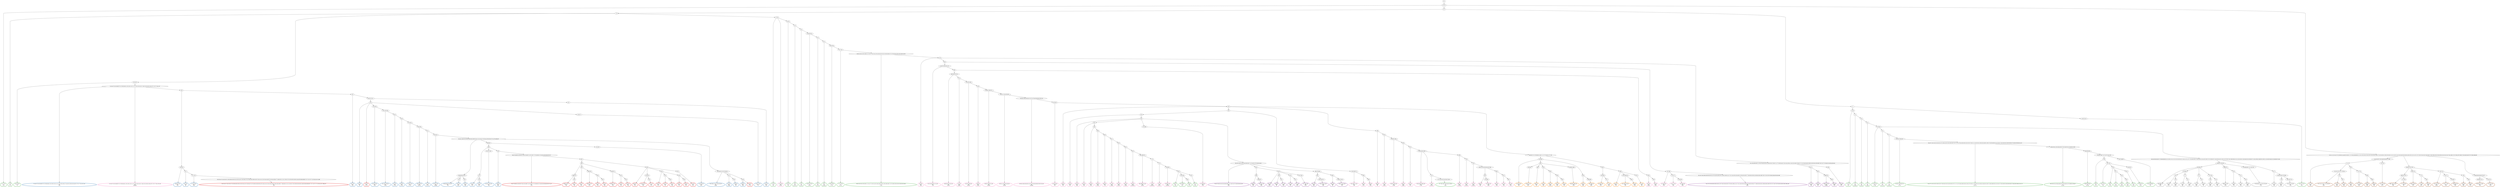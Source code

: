 digraph T {
	{
		rank=same
		449 [penwidth=3,colorscheme=set19,color=3,label="0;1;2;3_P\nP\n2.5%"]
		446 [penwidth=3,colorscheme=set19,color=3,label="7;9_P\nP\n3.7%"]
		444 [penwidth=3,colorscheme=set19,color=3,label="20;24;28_P\nP\n7%"]
		442 [penwidth=3,colorscheme=set19,color=3,label="27;30_P\nP\n1.9%"]
		440 [penwidth=3,colorscheme=set19,color=3,label="33;35_P\nP\n1.4%"]
		438 [penwidth=3,colorscheme=set19,color=3,label="38_P\nP\n0.027%"]
		436 [penwidth=3,colorscheme=set19,color=3,label="40_P\nP\n0.31%"]
		434 [penwidth=3,colorscheme=set19,color=3,label="43;46;50;53_P\nP\n0.83%"]
		432 [penwidth=3,colorscheme=set19,color=3,label="58_P\nP\n0.47%"]
		430 [penwidth=3,colorscheme=set19,color=3,label="60_P\nP\n0.045%"]
		428 [penwidth=3,colorscheme=set19,color=3,label="63;67;69_P\nP\n0.11%"]
		426 [penwidth=3,colorscheme=set19,color=3,label="73;77;82_P\nP\n0.15%"]
		424 [penwidth=3,colorscheme=set19,color=3,label="90;95;100;102;105;108;111;114;117;120;124;135;146;148;155;161;163;166;169;173;176;180;183;185;193;198;204;208_P\nP\n0.14%"]
		394 [penwidth=3,colorscheme=set19,color=3,label="825_P\nP\n1.6%"]
		392 [penwidth=3,colorscheme=set19,color=3,label="831;838_P\nP\n2.3%"]
		390 [penwidth=3,colorscheme=set19,color=3,label="854_P\nP\n5.7%"]
		388 [penwidth=3,colorscheme=set19,color=3,label="837_P\nP\n6.5%"]
		379 [penwidth=3,colorscheme=set19,color=3,label="747;760;786;792;819;827;830_P\nP\n8.6%"]
		376 [penwidth=3,colorscheme=set19,color=3,label="15;19_P\nP\n2.5%"]
		374 [penwidth=3,colorscheme=set19,color=3,label="23_P\nP\n0.026%"]
		372 [penwidth=3,colorscheme=set19,color=3,label="26_P\nP\n0.42%"]
		370 [penwidth=3,colorscheme=set19,color=3,label="32_P\nP\n0.49%"]
		368 [penwidth=3,colorscheme=set19,color=3,label="37;39;42_P\nP\n0.76%"]
		366 [penwidth=3,colorscheme=set19,color=3,label="45_P\nP\n0.011%"]
		364 [penwidth=3,colorscheme=set19,color=3,label="57_P\nP\n0.052%"]
		362 [penwidth=3,colorscheme=set19,color=3,label="81;85;87;89;94;97_P\nP\n0.12%"]
		360 [penwidth=3,colorscheme=set19,color=3,label="104;107;116;119;125;129;132;137;139;143;152;154;158;159;170;171;174;179;184;186;190;192;195;197;203;211;218;230;232;238;243;248;261;265;274;283;289;302;313;316;317;325;326;332;338;359;363;373;384;395;398;422;427_P\nP\n0.017%"]
		358 [penwidth=3,colorscheme=set19,color=3,label="430;435;451;455;484;490;507;520;546;552;570;599;613;628_P\nP\n0.018%"]
		356 [penwidth=3,colorscheme=set19,color=3,label="636;639;649_P\nP\n0.014%"]
		353 [penwidth=3,colorscheme=set19,color=3,label="768_P\nP\n4.1%"]
		351 [penwidth=3,colorscheme=set19,color=3,label="781;791_P\nP\n7.5%"]
		349 [penwidth=3,colorscheme=set19,color=3,label="799_P\nP\n1.5%"]
		347 [penwidth=3,colorscheme=set19,color=3,label="811_P\nP\n0.41%"]
		345 [penwidth=3,colorscheme=set19,color=3,label="816_P\nP\n0.81%"]
		343 [penwidth=3,colorscheme=set19,color=3,label="822_P\nP\n9.9%"]
		341 [penwidth=3,colorscheme=set19,color=3,label="821_P\nP\n8.5%"]
		339 [penwidth=3,colorscheme=set19,color=3,label="810;815_P\nP\n6.3%"]
		337 [penwidth=3,colorscheme=set19,color=3,label="780;798;809_P\nP\n7.5%"]
		335 [penwidth=3,colorscheme=set19,color=3,label="16;18;22;25_P\nP\n5.9%"]
		333 [penwidth=3,colorscheme=set19,color=2,label="31;34;47;51;61;64;68;70;74;78;83;84;91;103;106;118;121;127;130;136;138;147;149;153;156;162;164;167;175;177;181;187_M1\nM1\n1.5%"]
		330 [penwidth=3,colorscheme=set19,color=2,label="196;202_M1\nM1\n1.3%"]
		328 [penwidth=3,colorscheme=set19,color=2,label="207_M1\nM1\n3%"]
		326 [penwidth=3,colorscheme=set19,color=2,label="217;224_M1\nM1\n5.6%"]
		324 [penwidth=3,colorscheme=set19,color=2,label="201_M1\nM1\n3.5%"]
		321 [penwidth=3,colorscheme=set19,color=2,label="216_M1\nM1\n2%"]
		319 [penwidth=3,colorscheme=set19,color=2,label="220;228_M1\nM1\n2.9%"]
		317 [penwidth=3,colorscheme=set19,color=2,label="231;233;236_M1\nM1\n0.76%"]
		315 [penwidth=3,colorscheme=set19,color=2,label="242_M1\nM1\n0.27%"]
		313 [penwidth=3,colorscheme=set19,color=2,label="258_M1\nM1\n0.21%"]
		311 [penwidth=3,colorscheme=set19,color=2,label="270;291_M1\nM1\n0.11%"]
		309 [penwidth=3,colorscheme=set19,color=2,label="304;308_M1\nM1\n0.097%"]
		307 [penwidth=3,colorscheme=set19,color=2,label="311_M1\nM1\n0.11%"]
		305 [penwidth=3,colorscheme=set19,color=2,label="319;322_M1\nM1\n0.068%"]
		302 [penwidth=3,colorscheme=set19,color=2,label="494;499;504;516_M1\nM1\n7.2%"]
		300 [penwidth=3,colorscheme=set19,color=2,label="532_M1\nM1\n8.5%"]
		298 [penwidth=3,colorscheme=set19,color=2,label="554_M1\nM1\n5.6%"]
		294 [penwidth=3,colorscheme=set19,color=2,label="515_M1\nM1\n3.7%"]
		292 [penwidth=3,colorscheme=set19,color=2,label="524_M1\nM1\n6.7%"]
		290 [penwidth=3,colorscheme=set19,color=2,label="523;531;542_M1\nM1\n7.8%"]
		288 [penwidth=3,colorscheme=set19,color=2,label="536_M1\nM1\n6.8%"]
		286 [penwidth=3,colorscheme=set19,color=2,label="514;530_M1\nM1\n8.3%"]
		284 [penwidth=3,colorscheme=set19,color=2,label="502;508;513;522;529;535_M1\nM1\n0.68%"]
		282 [penwidth=3,colorscheme=set19,color=2,label="541_M1\nM1\n0.39%"]
		280 [penwidth=3,colorscheme=set19,color=2,label="559_M1\nM1\n5%"]
		278 [penwidth=3,colorscheme=set19,color=2,label="548_M1\nM1\n5.6%"]
		276 [penwidth=3,colorscheme=set19,color=2,label="223;227_M1\nM1\n7%"]
		274 [penwidth=3,colorscheme=set19,color=2,label="222_M1\nM1\n5.3%"]
		273 [penwidth=3,colorscheme=set19,color=8,label="31;34;47;51;61;64;68;70;74;78;83;84;91;103;106;118;121;127;130;136;138;147;149;153;156;162;164;167;175;177;181;187_M2\nM2\n0.0065%"]
		272 [penwidth=3,colorscheme=set19,color=8,label="27;30_M2\nM2\n0.45%"]
		271 [penwidth=3,colorscheme=set19,color=8,label="235_M2\nM2\n2.8%"]
		269 [penwidth=3,colorscheme=set19,color=8,label="247;268_M2\nM2\n2.3%"]
		267 [penwidth=3,colorscheme=set19,color=8,label="273;277_M2\nM2\n1.5%"]
		265 [penwidth=3,colorscheme=set19,color=8,label="282;288_M2\nM2\n5.9%"]
		264 [penwidth=3,colorscheme=set19,color=8,label="252;255;264;267;272_M2\nM2\n1.2%"]
		263 [penwidth=3,colorscheme=set19,color=8,label="286;294;297;301_M2\nM2\n0.61%"]
		262 [penwidth=3,colorscheme=set19,color=8,label="312_M2\nM2\n0.83%"]
		261 [penwidth=3,colorscheme=set19,color=8,label="320;324;336_M2\nM2\n0.041%"]
		260 [penwidth=3,colorscheme=set19,color=8,label="348_M2\nM2\n0.32%"]
		259 [penwidth=3,colorscheme=set19,color=8,label="358;361;366;372_M2\nM2\n0.045%"]
		258 [penwidth=3,colorscheme=set19,color=8,label="405;411;416;420;426_M2\nM2\n0.032%"]
		257 [penwidth=3,colorscheme=set19,color=8,label="429;442;449;458;465;470;473;479;483;489;495;500;518_M2\nM2\n0.0028%"]
		256 [penwidth=3,colorscheme=set19,color=8,label="525;526_M2\nM2\n3%"]
		255 [penwidth=3,colorscheme=set19,color=8,label="539_M2\nM2\n5%"]
		254 [penwidth=3,colorscheme=set19,color=8,label="555_M2\nM2\n3%"]
		253 [penwidth=3,colorscheme=set19,color=8,label="562_M2\nM2\n3.8%"]
		251 [penwidth=3,colorscheme=set19,color=8,label="573;588_M2\nM2\n5.3%"]
		250 [penwidth=3,colorscheme=set19,color=8,label="587_M2\nM2\n2.3%"]
		249 [penwidth=3,colorscheme=set19,color=8,label="593_M2\nM2\n0.5%"]
		248 [penwidth=3,colorscheme=set19,color=8,label="598_M2\nM2\n0.61%"]
		247 [penwidth=3,colorscheme=set19,color=8,label="606_M2\nM2\n1.1%"]
		246 [penwidth=3,colorscheme=set19,color=8,label="611_M2\nM2\n0.49%"]
		245 [penwidth=3,colorscheme=set19,color=8,label="616_M2\nM2\n0.97%"]
		244 [penwidth=3,colorscheme=set19,color=8,label="623_M2\nM2\n0.44%"]
		243 [penwidth=3,colorscheme=set19,color=8,label="654_M2\nM2\n0.0055%"]
		242 [penwidth=3,colorscheme=set19,color=8,label="661;666;672_M2\nM2\n0.061%"]
		241 [penwidth=3,colorscheme=set19,color=8,label="713_M2\nM2\n0.0055%"]
		240 [penwidth=3,colorscheme=set19,color=8,label="737_M2\nM2\n0.01%"]
		239 [penwidth=3,colorscheme=set19,color=8,label="794;804_M2\nM2\n0.0055%"]
		237 [penwidth=3,colorscheme=set19,color=8,label="561;568;572_M2\nM2\n1.6%"]
		235 [penwidth=3,colorscheme=set19,color=8,label="580_M2\nM2\n6.1%"]
		233 [penwidth=3,colorscheme=set19,color=8,label="586_M2\nM2\n5.4%"]
		232 [penwidth=3,colorscheme=set19,color=8,label="566_M2\nM2\n3%"]
		231 [penwidth=3,colorscheme=set19,color=8,label="578_M2\nM2\n0.83%"]
		230 [penwidth=3,colorscheme=set19,color=8,label="585;591;595_M2\nM2\n0.28%"]
		229 [penwidth=3,colorscheme=set19,color=8,label="604_M2\nM2\n0.98%"]
		228 [penwidth=3,colorscheme=set19,color=8,label="615_M2\nM2\n1.1%"]
		227 [penwidth=3,colorscheme=set19,color=8,label="632;644;652;660_M2\nM2\n0.13%"]
		225 [penwidth=3,colorscheme=set19,color=8,label="690_M2\nM2\n0.018%"]
		223 [penwidth=3,colorscheme=set19,color=8,label="700_M2\nM2\n0.014%"]
		221 [penwidth=3,colorscheme=set19,color=8,label="726_M2\nM2\n0.018%"]
		218 [penwidth=3,colorscheme=set19,color=8,label="856_M2\nM2\n13%"]
		216 [penwidth=3,colorscheme=set19,color=8,label="874;882_M2\nM2\n6.8%"]
		214 [penwidth=3,colorscheme=set19,color=8,label="863_M2\nM2\n4.5%"]
		212 [penwidth=3,colorscheme=set19,color=8,label="873_M2\nM2\n1.5%"]
		210 [penwidth=3,colorscheme=set19,color=8,label="897_M2\nM2\n5.3%"]
		209 [penwidth=3,colorscheme=set19,color=8,label="710_M2\nM2\n0.031%"]
		207 [penwidth=3,colorscheme=set19,color=8,label="293_M2\nM2\n0.64%"]
		205 [penwidth=3,colorscheme=set19,color=8,label="296_M2\nM2\n6.4%"]
		201 [penwidth=3,colorscheme=set19,color=9,label="662;669_M3\nM3\n4.4%"]
		198 [penwidth=3,colorscheme=set19,color=9,label="702_M3\nM3\n4.7%"]
		196 [penwidth=3,colorscheme=set19,color=9,label="730_M3\nM3\n8.4%"]
		194 [penwidth=3,colorscheme=set19,color=9,label="717_M3\nM3\n14%"]
		192 [penwidth=3,colorscheme=set19,color=9,label="741_M3\nM3\n8.1%"]
		190 [penwidth=3,colorscheme=set19,color=9,label="701_M3\nM3\n3.8%"]
		188 [penwidth=3,colorscheme=set19,color=9,label="716_M3\nM3\n7%"]
		185 [penwidth=3,colorscheme=set19,color=9,label="740_M3\nM3\n8.4%"]
		183 [penwidth=3,colorscheme=set19,color=9,label="752_M3\nM3\n7.2%"]
		181 [penwidth=3,colorscheme=set19,color=9,label="668;675_M3\nM3\n3.3%"]
		179 [penwidth=3,colorscheme=set19,color=9,label="728_M3\nM3\n1.7%"]
		177 [penwidth=3,colorscheme=set19,color=9,label="751_M3\nM3\n1.5%"]
		175 [penwidth=3,colorscheme=set19,color=9,label="764_M3\nM3\n6.2%"]
		173 [penwidth=3,colorscheme=set19,color=9,label="674;684;691;714;739;750_M3\nM3\n5.1%"]
		171 [penwidth=3,colorscheme=set19,color=9,label="617_M3\nM3\n1.2%"]
		168 [penwidth=3,colorscheme=set19,color=9,label="738_M3\nM3\n9.5%"]
		166 [penwidth=3,colorscheme=set19,color=9,label="749;763;776_M3\nM3\n5.2%"]
		162 [penwidth=3,colorscheme=set19,color=7,label="721_M4\nM4\n1.6%"]
		160 [penwidth=3,colorscheme=set19,color=7,label="733;743;755;767;779;790_M4\nM4\n4.4%"]
		158 [penwidth=3,colorscheme=set19,color=7,label="797_M4\nM4\n4.4%"]
		156 [penwidth=3,colorscheme=set19,color=7,label="807_M4\nM4\n5.4%"]
		154 [penwidth=3,colorscheme=set19,color=7,label="766_M4\nM4\n4.3%"]
		152 [penwidth=3,colorscheme=set19,color=7,label="773;778_M4\nM4\n3.2%"]
		150 [penwidth=3,colorscheme=set19,color=7,label="806_M4\nM4\n4.2%"]
		148 [penwidth=3,colorscheme=set19,color=7,label="808_M4\nM4\n8%"]
		146 [penwidth=3,colorscheme=set19,color=7,label="732;742_M4\nM4\n6.1%"]
		143 [penwidth=3,colorscheme=set19,color=7,label="686;706;720_M4\nM4\n1.8%"]
		141 [penwidth=3,colorscheme=set19,color=7,label="731;796_M4\nM4\n5%"]
		139 [penwidth=3,colorscheme=set19,color=7,label="694;705_M4\nM4\n4.7%"]
		137 [penwidth=3,colorscheme=set19,color=7,label="772_M4\nM4\n6.1%"]
		135 [penwidth=3,colorscheme=set19,color=7,label="789_M4\nM4\n8%"]
		133 [penwidth=3,colorscheme=set19,color=7,label="704;719_M4\nM4\n0.34%"]
		131 [penwidth=3,colorscheme=set19,color=7,label="754;777_M4\nM4\n4.1%"]
		129 [penwidth=3,colorscheme=set19,color=7,label="795;805_M4\nM4\n5.3%"]
		127 [penwidth=3,colorscheme=set19,color=7,label="765_M4\nM4\n3.9%"]
		125 [penwidth=3,colorscheme=set19,color=7,label="788_M4\nM4\n5.1%"]
		122 [penwidth=3,colorscheme=set19,color=7,label="685;693;718_M4\nM4\n7.9%"]
		120 [penwidth=3,colorscheme=set19,color=7,label="703;753_M4\nM4\n6.2%"]
		117 [penwidth=3,colorscheme=set19,color=5,label="814;836_M5\nM5\n10%"]
		114 [penwidth=3,colorscheme=set19,color=5,label="850;867_M5\nM5\n6.2%"]
		112 [penwidth=3,colorscheme=set19,color=5,label="866_M5\nM5\n11%"]
		110 [penwidth=3,colorscheme=set19,color=5,label="878_M5\nM5\n1.6%"]
		108 [penwidth=3,colorscheme=set19,color=5,label="885_M5\nM5\n0.92%"]
		106 [penwidth=3,colorscheme=set19,color=5,label="900_M5\nM5\n3.5%"]
		104 [penwidth=3,colorscheme=set19,color=5,label="903_M5\nM5\n5.7%"]
		102 [penwidth=3,colorscheme=set19,color=5,label="884;891;899_M5\nM5\n6.4%"]
		100 [penwidth=3,colorscheme=set19,color=5,label="858_M5\nM5\n4.8%"]
		98 [penwidth=3,colorscheme=set19,color=5,label="865;898_M5\nM5\n6.8%"]
		95 [penwidth=3,colorscheme=set19,color=5,label="835;844_M5\nM5\n5.5%"]
		93 [penwidth=3,colorscheme=set19,color=5,label="877_M5\nM5\n9.5%"]
		91 [penwidth=3,colorscheme=set19,color=5,label="849_M5\nM5\n5.7%"]
		89 [penwidth=3,colorscheme=set19,color=5,label="857;864;876_M5\nM5\n1.4%"]
		87 [penwidth=3,colorscheme=set19,color=5,label="883_M5\nM5\n8.2%"]
		85 [penwidth=3,colorscheme=set19,color=5,label="875_M5\nM5\n12%"]
		83 [penwidth=3,colorscheme=set19,color=4,label="281;287;295;298;306;309;329;331;337;343;354;362;367;378;381;408;412;417;421;443;450;454;480;510;538;550;565;577;590;603;620;631;638;643;681;699;709;725;746;759;785;802;840;852;861;869_M6\nM6\n8.5%"]
		81 [penwidth=3,colorscheme=set19,color=4,label="592;597;605;610;622;645;665;682;712;748;762;787;826;834;842_M6\nM6\n2.8%"]
		78 [penwidth=3,colorscheme=set19,color=4,label="888_M6\nM6\n2.2%"]
		76 [penwidth=3,colorscheme=set19,color=4,label="894;907_M6\nM6\n5.8%"]
		74 [penwidth=3,colorscheme=set19,color=4,label="893_M6\nM6\n8.5%"]
		72 [penwidth=3,colorscheme=set19,color=4,label="906_M6\nM6\n2%"]
		70 [penwidth=3,colorscheme=set19,color=4,label="921_M6\nM6\n5.3%"]
		68 [penwidth=3,colorscheme=set19,color=4,label="913_M6\nM6\n11%"]
		66 [penwidth=3,colorscheme=set19,color=4,label="927_M6\nM6\n6.1%"]
		64 [penwidth=3,colorscheme=set19,color=4,label="917;920_M6\nM6\n5.5%"]
		61 [penwidth=3,colorscheme=set19,color=4,label="887_M6\nM6\n3.6%"]
		59 [penwidth=3,colorscheme=set19,color=4,label="901;905;912_M6\nM6\n5.6%"]
		57 [penwidth=3,colorscheme=set19,color=4,label="892_M6\nM6\n5%"]
		55 [penwidth=3,colorscheme=set19,color=4,label="904;911;916_M6\nM6\n9%"]
		52 [penwidth=3,colorscheme=set19,color=4,label="851_M6\nM6\n1.4%"]
		50 [penwidth=3,colorscheme=set19,color=4,label="860_M6\nM6\n4%"]
		48 [penwidth=3,colorscheme=set19,color=4,label="868;879_M6\nM6\n0.068%"]
		46 [penwidth=3,colorscheme=set19,color=4,label="886_M6\nM6\n5.2%"]
		44 [penwidth=3,colorscheme=set19,color=4,label="859_M6\nM6\n8.1%"]
		42 [penwidth=3,colorscheme=set19,color=1,label="229;234;237;245;250;257;259;266;285;300;323;335;342;347;350;364;370;376;380;383;386;393;397;404;410;415;433;440;448;457;462;464;468;477;488;493;512;521;528;547;553;558;563;583;601;640;650;680;688;697;707;723;757;774;782;812;871;889_M7\nM7\n14%"]
		41 [penwidth=3,colorscheme=set19,color=1,label="216_M7\nM7\n0.11%"]
		39 [penwidth=3,colorscheme=set19,color=1,label="549;576;608;614;629;637;641;651;698;724;758;769;775;783;800;817;823;832;839;846;855;872_M7\nM7\n2.3%"]
		35 [penwidth=3,colorscheme=set19,color=1,label="896;910_M7\nM7\n7.6%"]
		33 [penwidth=3,colorscheme=set19,color=1,label="934_M7\nM7\n7.4%"]
		31 [penwidth=3,colorscheme=set19,color=1,label="902_M7\nM7\n2.4%"]
		29 [penwidth=3,colorscheme=set19,color=1,label="909;919_M7\nM7\n3.5%"]
		27 [penwidth=3,colorscheme=set19,color=1,label="926_M7\nM7\n2.2%"]
		25 [penwidth=3,colorscheme=set19,color=1,label="933_M7\nM7\n5.9%"]
		23 [penwidth=3,colorscheme=set19,color=1,label="908;915_M7\nM7\n2.9%"]
		21 [penwidth=3,colorscheme=set19,color=1,label="925_M7\nM7\n3.1%"]
		19 [penwidth=3,colorscheme=set19,color=1,label="932_M7\nM7\n7.9%"]
		17 [penwidth=3,colorscheme=set19,color=1,label="895_M7\nM7\n3.1%"]
		15 [penwidth=3,colorscheme=set19,color=1,label="914;924_M7\nM7\n1.8%"]
		13 [penwidth=3,colorscheme=set19,color=1,label="931_M7\nM7\n5.7%"]
		11 [penwidth=3,colorscheme=set19,color=1,label="918_M7\nM7\n3.7%"]
		9 [penwidth=3,colorscheme=set19,color=1,label="923_M7\nM7\n3%"]
		7 [penwidth=3,colorscheme=set19,color=1,label="930_M7\nM7\n5.4%"]
		5 [penwidth=3,colorscheme=set19,color=1,label="928_M7\nM7\n2.7%"]
		3 [penwidth=3,colorscheme=set19,color=1,label="929_M7\nM7\n8.7%"]
		1 [penwidth=3,colorscheme=set19,color=1,label="922_M7\nM7\n6.1%"]
		0 [penwidth=3,colorscheme=set19,color=1,label="548_M7\nM7\n0.11%"]
	}
	451 [label="GL"]
	450 [label="0;1;2;3"]
	448 [label="4;5"]
	447 [label="7;9"]
	445 [label="20;24;28"]
	443 [label="27;30"]
	441 [label="33;35"]
	439 [label="38"]
	437 [label="40"]
	435 [label="43;46;50;53"]
	433 [label="58"]
	431 [label="60"]
	429 [label="63;67;69"]
	427 [label="73;77;82"]
	425 [label="90;95;100;102;105;108;111;114;117;120;124;135;146;148;155;161;163;166;169;173;176;180;183;185;193;198;204;208"]
	423 [label="235"]
	422 [label="246"]
	421 [label="252;255;264;267;272"]
	420 [label="280"]
	419 [label="286;294;297;301"]
	418 [label="312"]
	417 [label="320;324;336"]
	416 [label="348"]
	415 [label="358;361;366;372"]
	414 [label="405;411;416;420;426"]
	413 [label="429;442;449;458;465;470;473;479;483;489;495;500;518"]
	412 [label="525;526"]
	411 [label="539"]
	410 [label="543"]
	409 [label="555"]
	408 [label="562"]
	407 [label="587"]
	406 [label="593"]
	405 [label="598"]
	404 [label="606"]
	403 [label="611"]
	402 [label="616"]
	401 [label="623"]
	400 [label="654"]
	399 [label="661;666;672"]
	398 [label="713"]
	397 [label="737"]
	396 [label="794;804"]
	395 [label="825"]
	393 [label="831;838"]
	391 [label="854"]
	389 [label="837"]
	387 [label="566"]
	386 [label="578"]
	385 [label="585;591;595"]
	384 [label="604"]
	383 [label="615"]
	382 [label="632;644;652;660"]
	381 [label="710"]
	380 [label="747;760;786;792;819;827;830"]
	378 [label="8"]
	377 [label="15;19"]
	375 [label="23"]
	373 [label="26"]
	371 [label="32"]
	369 [label="37;39;42"]
	367 [label="45"]
	365 [label="57"]
	363 [label="81;85;87;89;94;97"]
	361 [label="104;107;116;119;125;129;132;137;139;143;152;154;158;159;170;171;174;179;184;186;190;192;195;197;203;211;218;230;232;238;243;248;261;265;274;283;289;302;313;316;317;325;326;332;338;359;363;373;384;395;398;422;427"]
	359 [label="430;435;451;455;484;490;507;520;546;552;570;599;613;628"]
	357 [label="636;639;649"]
	355 [label="679;687;696;722;734;735;744;756"]
	354 [label="768"]
	352 [label="781;791"]
	350 [label="799"]
	348 [label="811"]
	346 [label="816"]
	344 [label="822"]
	342 [label="821"]
	340 [label="810;815"]
	338 [label="780;798;809"]
	336 [label="16;18;22;25"]
	334 [label="31;34;47;51;61;64;68;70;74;78;83;84;91;103;106;118;121;127;130;136;138;147;149;153;156;162;164;167;175;177;181;187"]
	332 [label="194"]
	331 [label="196;202"]
	329 [label="207"]
	327 [label="217;224"]
	325 [label="201"]
	323 [label="206;210;214"]
	322 [label="216"]
	320 [label="220;228"]
	318 [label="231;233;236"]
	316 [label="242"]
	314 [label="258"]
	312 [label="270;291"]
	310 [label="304;308"]
	308 [label="311"]
	306 [label="319;322"]
	304 [label="334;341;346;352;356;360;369;382;389;392;401;414;424;437;439;444;459;463;467;474;476;486;487"]
	303 [label="494;499;504;516"]
	301 [label="532"]
	299 [label="554"]
	297 [label="498;503"]
	296 [label="509"]
	295 [label="515"]
	293 [label="524"]
	291 [label="523;531;542"]
	289 [label="536"]
	287 [label="514;530"]
	285 [label="502;508;513;522;529;535"]
	283 [label="541"]
	281 [label="559"]
	279 [label="548"]
	277 [label="223;227"]
	275 [label="222"]
	270 [label="247;268"]
	268 [label="273;277"]
	266 [label="282;288"]
	252 [label="573;588"]
	238 [label="561;568;572"]
	236 [label="580"]
	234 [label="586"]
	226 [label="690"]
	224 [label="700"]
	222 [label="726"]
	220 [label="803;813;820;828;843;847;848"]
	219 [label="856"]
	217 [label="874;882"]
	215 [label="863"]
	213 [label="873"]
	211 [label="897"]
	208 [label="293"]
	206 [label="296"]
	204 [label="49;54;56;59;62;66;72;76;80;86;88;93;101;109;110;113;115;123;126;128;131;134;141;151;157;178;189;199;212;226;240;241;244;253;256;275;278;299;307;318;339;344;351;355;374;379;387;391;396;399;402;413;418;428;431;436;446;452;456;460;471;481;485;491;496;501;505;511;519;533;544;551;556;569;574;581"]
	203 [label="594;607;625;633"]
	202 [label="662;669"]
	200 [label="676;692"]
	199 [label="702"]
	197 [label="730"]
	195 [label="717"]
	193 [label="741"]
	191 [label="701"]
	189 [label="716"]
	187 [label="715;729"]
	186 [label="740"]
	184 [label="752"]
	182 [label="668;675"]
	180 [label="728"]
	178 [label="751"]
	176 [label="764"]
	174 [label="674;684;691;714;739;750"]
	172 [label="617"]
	170 [label="624;655;667;673;683"]
	169 [label="738"]
	167 [label="749;763;776"]
	165 [label="6;10;11;12;13;14;17;21;29;36;41;44;48;52;55;65;71;75;79;92;96;98;99;112;122;133;140;142;144;145;150;160;165;168;172;182;188;191;200;205;209;213;215;219;221;225;239;249;262;269;284;290;303;310;314;321;327;330;333;340;345;349;368;375;385;388;400;403;406;409;419;423;432;447;461;466;472;475;492;497;506;527;534;540;545;557;575;582;589;600"]
	164 [label="612;618;627;635;648;658;664;671;695"]
	163 [label="721"]
	161 [label="733;743;755;767;779;790"]
	159 [label="797"]
	157 [label="807"]
	155 [label="766"]
	153 [label="773;778"]
	151 [label="806"]
	149 [label="808"]
	147 [label="732;742"]
	145 [label="626;647;657;678"]
	144 [label="686;706;720"]
	142 [label="731;796"]
	140 [label="694;705"]
	138 [label="772"]
	136 [label="789"]
	134 [label="704;719"]
	132 [label="754;777"]
	130 [label="795;805"]
	128 [label="765"]
	126 [label="788"]
	124 [label="634;646;656;663;670;677"]
	123 [label="685;693;718"]
	121 [label="703;753"]
	119 [label="560;567;571;579;596;621;653;711;727;736;761;771;793"]
	118 [label="814;836"]
	116 [label="845"]
	115 [label="850;867"]
	113 [label="866"]
	111 [label="878"]
	109 [label="885"]
	107 [label="900"]
	105 [label="903"]
	103 [label="884;891;899"]
	101 [label="858"]
	99 [label="865;898"]
	97 [label="829"]
	96 [label="835;844"]
	94 [label="877"]
	92 [label="849"]
	90 [label="857;864;876"]
	88 [label="883"]
	86 [label="875"]
	84 [label="281;287;295;298;306;309;329;331;337;343;354;362;367;378;381;408;412;417;421;443;450;454;480;510;538;550;565;577;590;603;620;631;638;643;681;699;709;725;746;759;785;802;840;852;861;869"]
	82 [label="592;597;605;610;622;645;665;682;712;748;762;787;826;834;842"]
	80 [label="853"]
	79 [label="888"]
	77 [label="894;907"]
	75 [label="893"]
	73 [label="906"]
	71 [label="921"]
	69 [label="913"]
	67 [label="927"]
	65 [label="917;920"]
	63 [label="862;870;880"]
	62 [label="887"]
	60 [label="901;905;912"]
	58 [label="892"]
	56 [label="904;911;916"]
	54 [label="251;254;260;263;271;276;279;292;305;315;328;353;357;365;371;377;390;394;407;425;434;438;441;445;453;469;478;482;517;537;564;584;602;609;619;630;642;659;689;708;745;770;784;801;818;824;833;841"]
	53 [label="851"]
	51 [label="860"]
	49 [label="868;879"]
	47 [label="886"]
	45 [label="859"]
	43 [label="229;234;237;245;250;257;259;266;285;300;323;335;342;347;350;364;370;376;380;383;386;393;397;404;410;415;433;440;448;457;462;464;468;477;488;493;512;521;528;547;553;558;563;583;601;640;650;680;688;697;707;723;757;774;782;812;871;889"]
	40 [label="549;576;608;614;629;637;641;651;698;724;758;769;775;783;800;817;823;832;839;846;855;872"]
	38 [label="881"]
	37 [label="890"]
	36 [label="896;910"]
	34 [label="934"]
	32 [label="902"]
	30 [label="909;919"]
	28 [label="926"]
	26 [label="933"]
	24 [label="908;915"]
	22 [label="925"]
	20 [label="932"]
	18 [label="895"]
	16 [label="914;924"]
	14 [label="931"]
	12 [label="918"]
	10 [label="923"]
	8 [label="930"]
	6 [label="928"]
	4 [label="929"]
	2 [label="922"]
	451 -> 450
	450 -> 449
	450 -> 448
	450 -> 165
	448 -> 447
	448 -> 378
	447 -> 446
	447 -> 445
	447 -> 443
	445 -> 444
	445 -> 334
	443 -> 442
	443 -> 441
	443 -> 272
	441 -> 440
	441 -> 439
	439 -> 438
	439 -> 437
	437 -> 436
	437 -> 435
	435 -> 434
	435 -> 433
	433 -> 432
	433 -> 431
	431 -> 430
	431 -> 429
	429 -> 428
	429 -> 427
	427 -> 426
	427 -> 425
	425 -> 424
	425 -> 423
	423 -> 422
	423 -> 271
	423 -> 54
	422 -> 421
	422 -> 270
	421 -> 420
	421 -> 264
	420 -> 419
	420 -> 208
	419 -> 418
	419 -> 263
	418 -> 417
	418 -> 262
	417 -> 416
	417 -> 261
	416 -> 415
	416 -> 260
	415 -> 414
	415 -> 259
	414 -> 413
	414 -> 258
	413 -> 412
	413 -> 257
	412 -> 411
	412 -> 256
	411 -> 410
	411 -> 387
	411 -> 255
	411 -> 119
	410 -> 409
	410 -> 238
	409 -> 408
	409 -> 254
	408 -> 407
	408 -> 253
	408 -> 252
	408 -> 82
	407 -> 406
	407 -> 250
	406 -> 405
	406 -> 249
	405 -> 404
	405 -> 248
	404 -> 403
	404 -> 247
	403 -> 402
	403 -> 246
	402 -> 401
	402 -> 245
	401 -> 400
	401 -> 244
	400 -> 399
	400 -> 243
	399 -> 398
	399 -> 242
	398 -> 397
	398 -> 241
	397 -> 396
	397 -> 240
	396 -> 395
	396 -> 239
	395 -> 394
	395 -> 393
	395 -> 389
	393 -> 392
	393 -> 391
	391 -> 390
	389 -> 388
	387 -> 386
	387 -> 232
	386 -> 385
	386 -> 231
	385 -> 384
	385 -> 230
	384 -> 383
	384 -> 229
	383 -> 382
	383 -> 228
	382 -> 381
	382 -> 227
	382 -> 226
	381 -> 380
	381 -> 209
	380 -> 379
	378 -> 377
	378 -> 336
	377 -> 376
	377 -> 375
	375 -> 374
	375 -> 373
	373 -> 372
	373 -> 371
	371 -> 370
	371 -> 369
	369 -> 368
	369 -> 367
	369 -> 204
	367 -> 366
	367 -> 365
	365 -> 364
	365 -> 363
	363 -> 362
	363 -> 361
	361 -> 360
	361 -> 359
	359 -> 358
	359 -> 357
	357 -> 356
	357 -> 355
	355 -> 354
	355 -> 338
	354 -> 353
	354 -> 352
	352 -> 351
	352 -> 350
	352 -> 340
	350 -> 349
	350 -> 348
	350 -> 342
	348 -> 347
	348 -> 346
	346 -> 345
	346 -> 344
	344 -> 343
	342 -> 341
	340 -> 339
	338 -> 337
	336 -> 335
	334 -> 333
	334 -> 332
	334 -> 273
	332 -> 331
	332 -> 325
	331 -> 330
	331 -> 329
	329 -> 328
	329 -> 327
	327 -> 326
	327 -> 43
	325 -> 324
	325 -> 323
	323 -> 322
	323 -> 275
	322 -> 321
	322 -> 320
	322 -> 277
	322 -> 41
	320 -> 319
	320 -> 318
	318 -> 317
	318 -> 316
	316 -> 315
	316 -> 314
	314 -> 313
	314 -> 312
	312 -> 311
	312 -> 310
	310 -> 309
	310 -> 308
	308 -> 307
	308 -> 306
	306 -> 305
	306 -> 304
	304 -> 303
	304 -> 297
	304 -> 285
	303 -> 302
	303 -> 301
	303 -> 299
	301 -> 300
	299 -> 298
	297 -> 296
	297 -> 287
	296 -> 295
	296 -> 291
	296 -> 289
	295 -> 294
	295 -> 293
	293 -> 292
	291 -> 290
	289 -> 288
	289 -> 40
	287 -> 286
	285 -> 284
	285 -> 283
	285 -> 279
	283 -> 282
	283 -> 281
	281 -> 280
	279 -> 278
	279 -> 0
	277 -> 276
	275 -> 274
	270 -> 269
	270 -> 268
	270 -> 84
	268 -> 267
	268 -> 266
	266 -> 265
	252 -> 251
	238 -> 237
	238 -> 236
	236 -> 235
	236 -> 234
	234 -> 233
	226 -> 225
	226 -> 224
	224 -> 223
	224 -> 222
	222 -> 221
	222 -> 220
	220 -> 219
	220 -> 215
	219 -> 218
	219 -> 217
	217 -> 216
	215 -> 214
	215 -> 213
	213 -> 212
	213 -> 211
	211 -> 210
	208 -> 207
	208 -> 206
	206 -> 205
	204 -> 203
	204 -> 172
	203 -> 202
	203 -> 182
	203 -> 174
	202 -> 201
	202 -> 200
	202 -> 191
	202 -> 187
	200 -> 199
	200 -> 195
	199 -> 198
	199 -> 197
	197 -> 196
	195 -> 194
	195 -> 193
	193 -> 192
	191 -> 190
	191 -> 189
	189 -> 188
	187 -> 186
	187 -> 184
	186 -> 185
	184 -> 183
	182 -> 181
	182 -> 180
	180 -> 179
	180 -> 178
	178 -> 177
	178 -> 176
	176 -> 175
	174 -> 173
	172 -> 171
	172 -> 170
	170 -> 169
	170 -> 167
	169 -> 168
	167 -> 166
	165 -> 164
	165 -> 145
	165 -> 124
	164 -> 163
	164 -> 147
	163 -> 162
	163 -> 161
	163 -> 155
	161 -> 160
	161 -> 159
	159 -> 158
	159 -> 157
	157 -> 156
	155 -> 154
	155 -> 153
	153 -> 152
	153 -> 151
	151 -> 150
	151 -> 149
	149 -> 148
	147 -> 146
	145 -> 144
	145 -> 140
	145 -> 134
	144 -> 143
	144 -> 142
	142 -> 141
	140 -> 139
	140 -> 138
	138 -> 137
	138 -> 136
	136 -> 135
	134 -> 133
	134 -> 132
	134 -> 128
	132 -> 131
	132 -> 130
	130 -> 129
	128 -> 127
	128 -> 126
	126 -> 125
	124 -> 123
	124 -> 121
	123 -> 122
	121 -> 120
	119 -> 118
	119 -> 97
	118 -> 117
	118 -> 116
	118 -> 101
	116 -> 115
	116 -> 113
	116 -> 111
	116 -> 103
	115 -> 114
	113 -> 112
	111 -> 110
	111 -> 109
	109 -> 108
	109 -> 107
	107 -> 106
	107 -> 105
	105 -> 104
	103 -> 102
	101 -> 100
	101 -> 99
	99 -> 98
	97 -> 96
	97 -> 92
	96 -> 95
	96 -> 94
	94 -> 93
	92 -> 91
	92 -> 90
	92 -> 86
	90 -> 89
	90 -> 88
	88 -> 87
	86 -> 85
	84 -> 83
	82 -> 81
	82 -> 80
	82 -> 63
	80 -> 79
	80 -> 75
	79 -> 78
	79 -> 77
	77 -> 76
	75 -> 74
	75 -> 73
	75 -> 69
	75 -> 65
	73 -> 72
	73 -> 71
	71 -> 70
	69 -> 68
	69 -> 67
	67 -> 66
	65 -> 64
	63 -> 62
	63 -> 58
	62 -> 61
	62 -> 60
	60 -> 59
	58 -> 57
	58 -> 56
	56 -> 55
	54 -> 53
	54 -> 45
	53 -> 52
	53 -> 51
	51 -> 50
	51 -> 49
	49 -> 48
	49 -> 47
	47 -> 46
	45 -> 44
	43 -> 42
	40 -> 39
	40 -> 38
	38 -> 37
	38 -> 18
	37 -> 36
	37 -> 32
	37 -> 24
	36 -> 35
	36 -> 34
	34 -> 33
	32 -> 31
	32 -> 30
	30 -> 29
	30 -> 28
	28 -> 27
	28 -> 26
	26 -> 25
	24 -> 23
	24 -> 22
	22 -> 21
	22 -> 20
	20 -> 19
	18 -> 17
	18 -> 16
	18 -> 12
	18 -> 2
	16 -> 15
	16 -> 14
	14 -> 13
	12 -> 11
	12 -> 10
	12 -> 6
	10 -> 9
	10 -> 8
	8 -> 7
	6 -> 5
	6 -> 4
	4 -> 3
	2 -> 1
}
